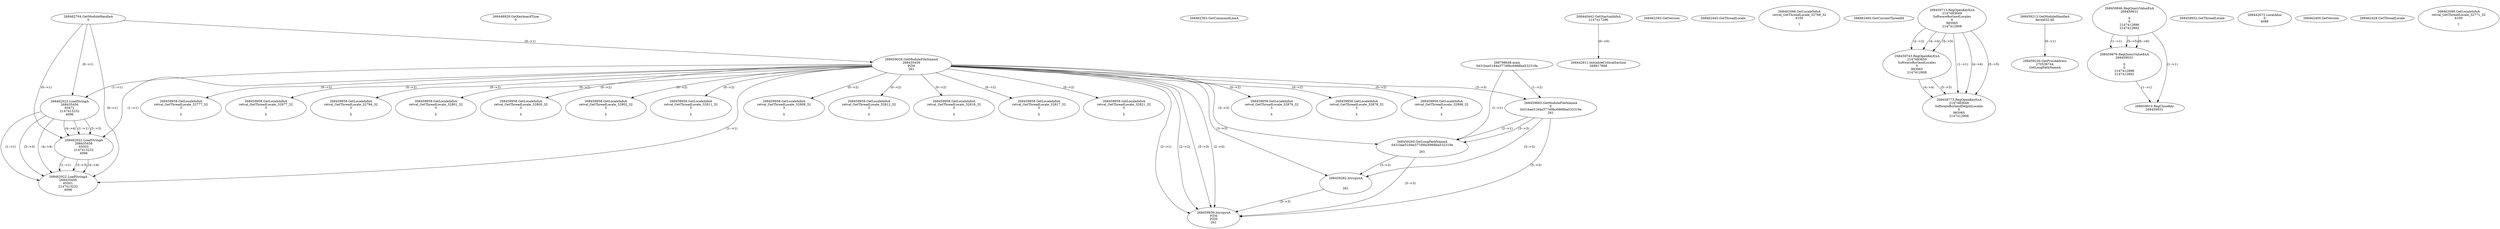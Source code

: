 // Global SCDG with merge call
digraph {
	0 [label="268798648.main
0431bae5184e377d9bc6968ba532319e"]
	1 [label="268462704.GetModuleHandleA
0"]
	2 [label="268448929.GetKeyboardType
0"]
	3 [label="268462363.GetCommandLineA
"]
	4 [label="268440442.GetStartupInfoA
2147417296"]
	5 [label="268462383.GetVersion
"]
	6 [label="268462445.GetThreadLocale
"]
	7 [label="268462098.GetLocaleInfoA
retval_GetThreadLocale_32768_32
4100

7"]
	8 [label="268462460.GetCurrentThreadId
"]
	9 [label="268459026.GetModuleFileNameA
268435456
PZM
261"]
	1 -> 9 [label="(0-->1)"]
	10 [label="268459683.GetModuleFileNameA
0
0431bae5184e377d9bc6968ba532319e
261"]
	0 -> 10 [label="(1-->2)"]
	9 -> 10 [label="(3-->3)"]
	11 [label="268459713.RegOpenKeyExA
2147483649
Software\Borland\Locales
0
983065
2147412908"]
	12 [label="268459213.GetModuleHandleA
kernel32.dll"]
	13 [label="268459230.GetProcAddress
270536744
GetLongPathNameA"]
	12 -> 13 [label="(0-->1)"]
	14 [label="268459260.GetLongPathNameA
0431bae5184e377d9bc6968ba532319e

261"]
	0 -> 14 [label="(1-->1)"]
	10 -> 14 [label="(2-->1)"]
	9 -> 14 [label="(3-->3)"]
	10 -> 14 [label="(3-->3)"]
	15 [label="268459282.lstrcpynA


261"]
	9 -> 15 [label="(3-->3)"]
	10 -> 15 [label="(3-->3)"]
	14 -> 15 [label="(3-->3)"]
	16 [label="268459846.RegQueryValueExA
268459031

0
0
2147412898
2147412892"]
	17 [label="268459876.RegQueryValueExA
268459031

0
0
2147412898
2147412892"]
	16 -> 17 [label="(1-->1)"]
	16 -> 17 [label="(5-->5)"]
	16 -> 17 [label="(6-->6)"]
	18 [label="268459910.RegCloseKey
268459031"]
	16 -> 18 [label="(1-->1)"]
	17 -> 18 [label="(1-->1)"]
	19 [label="268459939.lstrcpynA
PZM
PZM
261"]
	9 -> 19 [label="(2-->1)"]
	9 -> 19 [label="(2-->2)"]
	9 -> 19 [label="(3-->3)"]
	10 -> 19 [label="(3-->3)"]
	14 -> 19 [label="(3-->3)"]
	15 -> 19 [label="(3-->3)"]
	9 -> 19 [label="(2-->0)"]
	20 [label="268459952.GetThreadLocale
"]
	21 [label="268459958.GetLocaleInfoA
retval_GetThreadLocale_32879_32
3

5"]
	9 -> 21 [label="(0-->2)"]
	22 [label="268462022.LoadStringA
268435456
65472
2147413232
4096"]
	1 -> 22 [label="(0-->1)"]
	9 -> 22 [label="(1-->1)"]
	23 [label="268462022.LoadStringA
268435456
65503
2147413232
4096"]
	1 -> 23 [label="(0-->1)"]
	9 -> 23 [label="(1-->1)"]
	22 -> 23 [label="(1-->1)"]
	22 -> 23 [label="(3-->3)"]
	22 -> 23 [label="(4-->4)"]
	24 [label="268462022.LoadStringA
268435456
65501
2147413232
4096"]
	1 -> 24 [label="(0-->1)"]
	9 -> 24 [label="(1-->1)"]
	22 -> 24 [label="(1-->1)"]
	23 -> 24 [label="(1-->1)"]
	22 -> 24 [label="(3-->3)"]
	23 -> 24 [label="(3-->3)"]
	22 -> 24 [label="(4-->4)"]
	23 -> 24 [label="(4-->4)"]
	25 [label="268442611.InitializeCriticalSection
268817868"]
	4 -> 25 [label="(0-->0)"]
	26 [label="268442672.LocalAlloc
0
4088"]
	27 [label="268459958.GetLocaleInfoA
retval_GetThreadLocale_32878_32
3

5"]
	9 -> 27 [label="(0-->2)"]
	28 [label="268459743.RegOpenKeyExA
2147483650
Software\Borland\Locales
0
983065
2147412908"]
	11 -> 28 [label="(2-->2)"]
	11 -> 28 [label="(4-->4)"]
	11 -> 28 [label="(5-->5)"]
	29 [label="268459773.RegOpenKeyExA
2147483649
Software\Borland\Delphi\Locales
0
983065
2147412908"]
	11 -> 29 [label="(1-->1)"]
	11 -> 29 [label="(4-->4)"]
	28 -> 29 [label="(4-->4)"]
	11 -> 29 [label="(5-->5)"]
	28 -> 29 [label="(5-->5)"]
	30 [label="268459958.GetLocaleInfoA
retval_GetThreadLocale_32898_32
3

5"]
	9 -> 30 [label="(0-->2)"]
	31 [label="268462400.GetVersion
"]
	32 [label="268459958.GetLocaleInfoA
retval_GetThreadLocale_32777_32
3

5"]
	9 -> 32 [label="(0-->2)"]
	33 [label="268462428.GetThreadLocale
"]
	34 [label="268462098.GetLocaleInfoA
retval_GetThreadLocale_32771_32
4100

7"]
	35 [label="268459958.GetLocaleInfoA
retval_GetThreadLocale_32877_32
3

5"]
	9 -> 35 [label="(0-->2)"]
	36 [label="268459958.GetLocaleInfoA
retval_GetThreadLocale_32794_32
3

5"]
	9 -> 36 [label="(0-->2)"]
	37 [label="268459958.GetLocaleInfoA
retval_GetThreadLocale_32801_32
3

5"]
	9 -> 37 [label="(0-->2)"]
	38 [label="268459958.GetLocaleInfoA
retval_GetThreadLocale_32800_32
3

5"]
	9 -> 38 [label="(0-->2)"]
	39 [label="268459958.GetLocaleInfoA
retval_GetThreadLocale_32802_32
3

5"]
	9 -> 39 [label="(0-->2)"]
	40 [label="268459958.GetLocaleInfoA
retval_GetThreadLocale_32811_32
3

5"]
	9 -> 40 [label="(0-->2)"]
	41 [label="268459958.GetLocaleInfoA
retval_GetThreadLocale_32808_32
3

5"]
	9 -> 41 [label="(0-->2)"]
	42 [label="268459958.GetLocaleInfoA
retval_GetThreadLocale_32812_32
3

5"]
	9 -> 42 [label="(0-->2)"]
	43 [label="268459958.GetLocaleInfoA
retval_GetThreadLocale_32818_32
3

5"]
	9 -> 43 [label="(0-->2)"]
	44 [label="268459958.GetLocaleInfoA
retval_GetThreadLocale_32817_32
3

5"]
	9 -> 44 [label="(0-->2)"]
	45 [label="268459958.GetLocaleInfoA
retval_GetThreadLocale_32821_32
3

5"]
	9 -> 45 [label="(0-->2)"]
}

